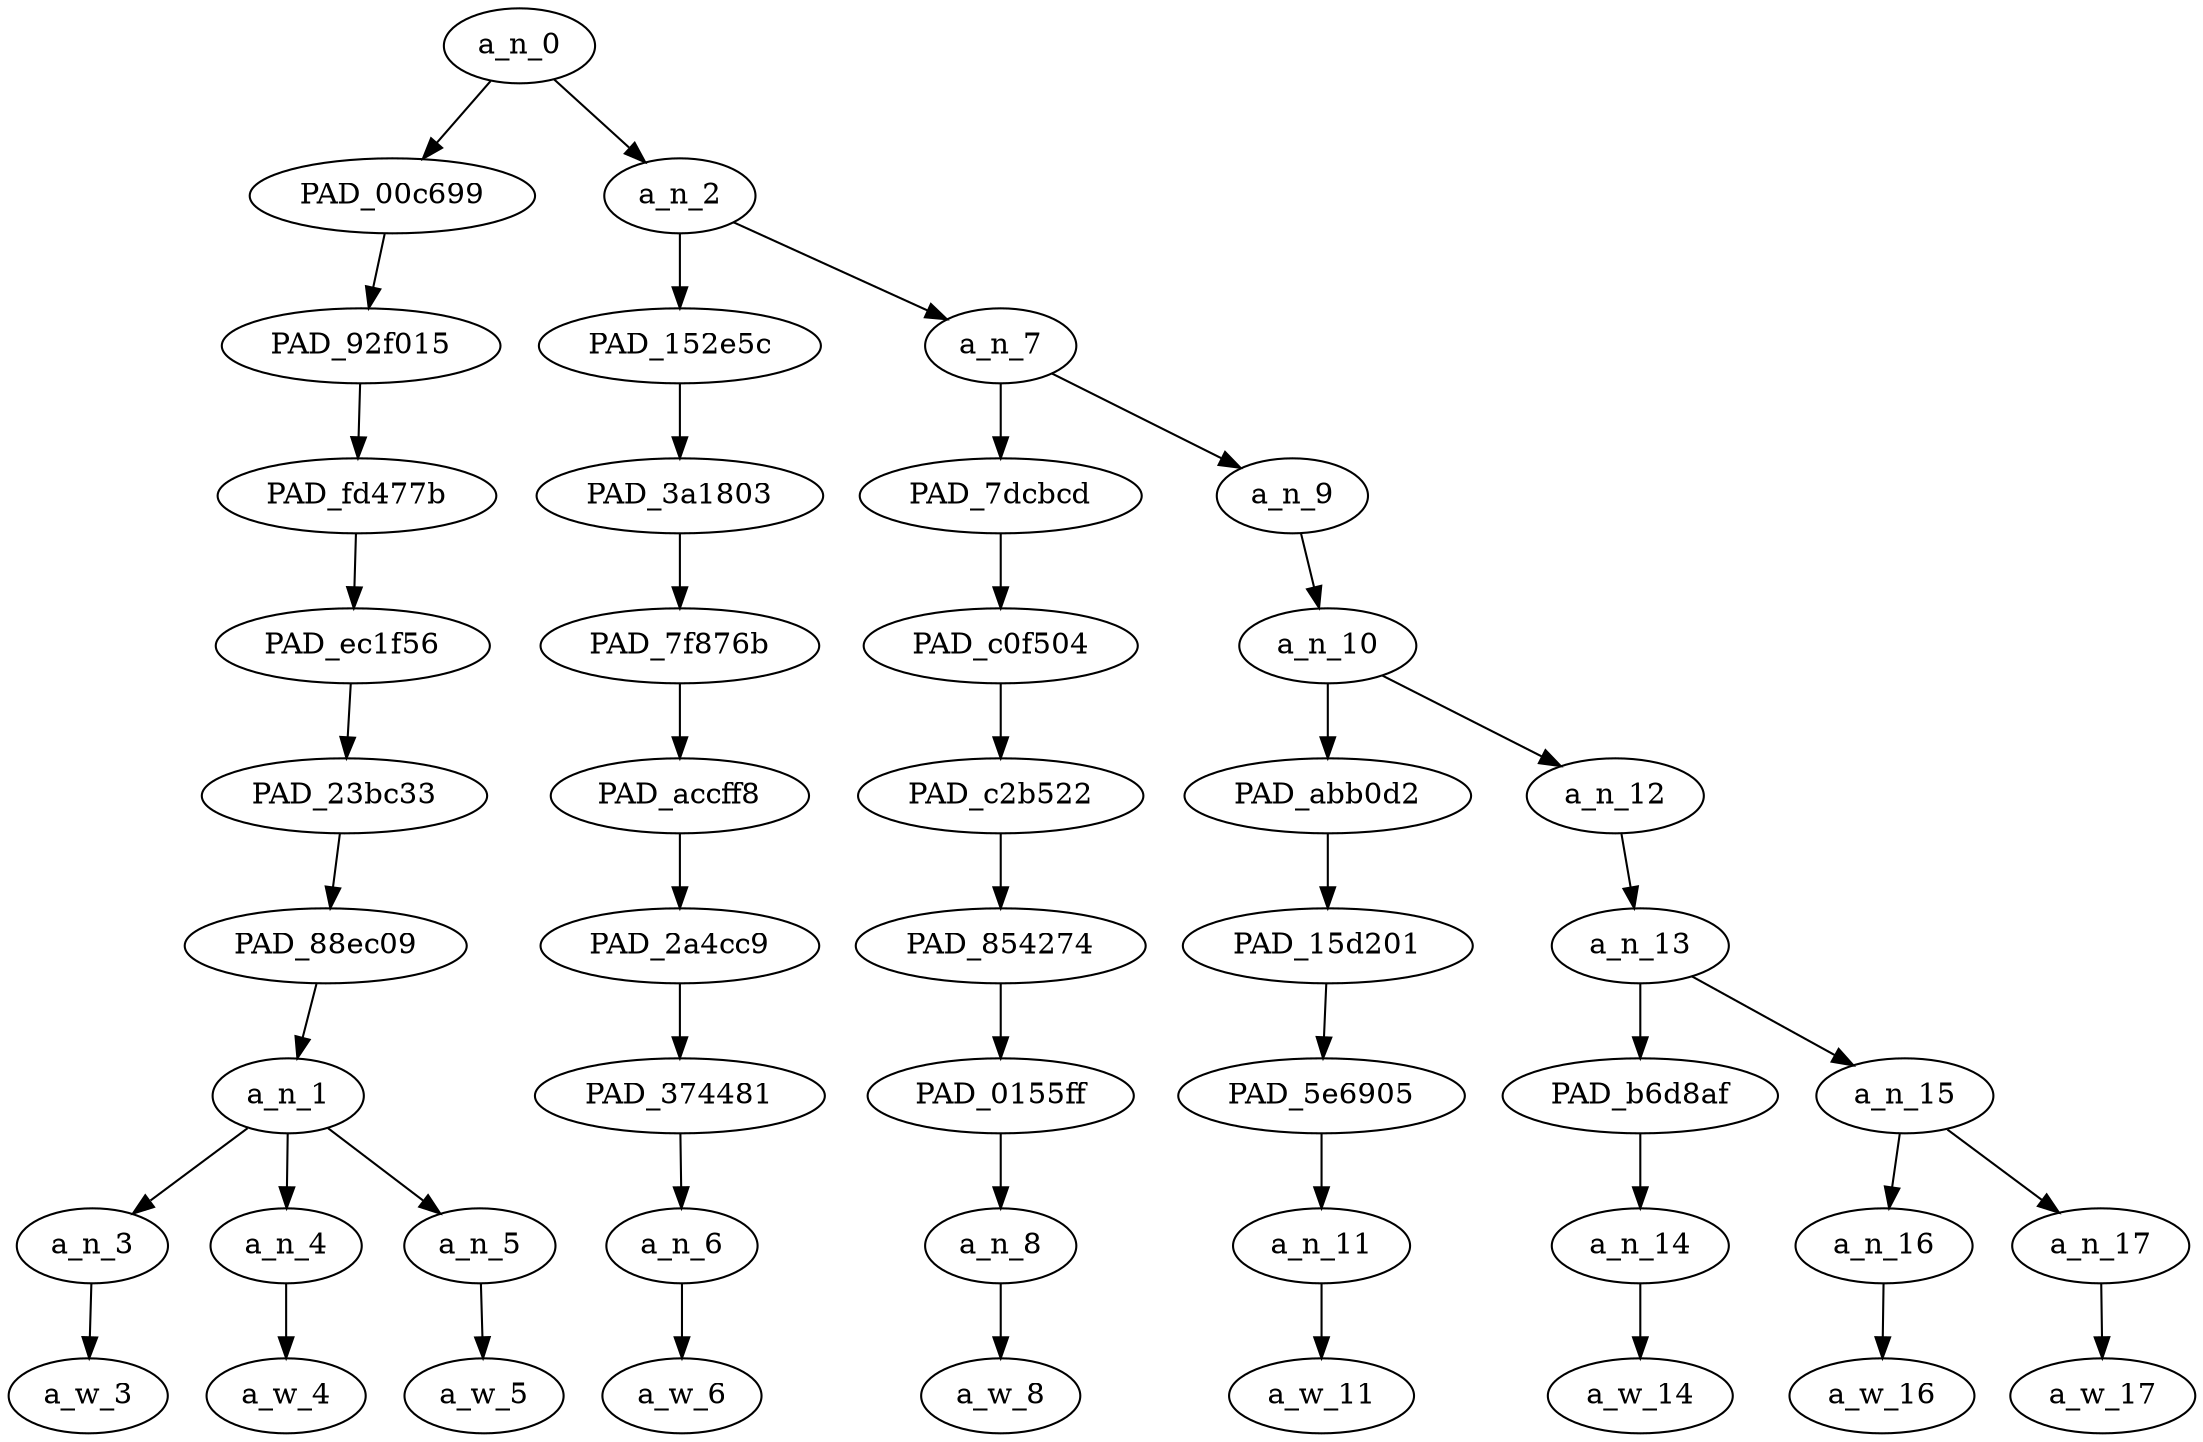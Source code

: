 strict digraph "" {
	a_n_0	[div_dir=1,
		index=0,
		level=9,
		pos="2.484375,9!",
		text_span="[0, 1, 2, 3, 4, 5, 6, 7, 8]",
		value=0.99999997];
	PAD_00c699	[div_dir=-1,
		index=0,
		level=8,
		pos="1.0,8!",
		text_span="[0, 1, 2]",
		value=0.46199119];
	a_n_0 -> PAD_00c699;
	a_n_2	[div_dir=1,
		index=1,
		level=8,
		pos="3.96875,8!",
		text_span="[3, 4, 5, 6, 7, 8]",
		value=0.53724177];
	a_n_0 -> a_n_2;
	PAD_92f015	[div_dir=-1,
		index=0,
		level=7,
		pos="1.0,7!",
		text_span="[0, 1, 2]",
		value=0.46199119];
	PAD_00c699 -> PAD_92f015;
	PAD_fd477b	[div_dir=-1,
		index=0,
		level=6,
		pos="1.0,6!",
		text_span="[0, 1, 2]",
		value=0.46199119];
	PAD_92f015 -> PAD_fd477b;
	PAD_ec1f56	[div_dir=-1,
		index=0,
		level=5,
		pos="1.0,5!",
		text_span="[0, 1, 2]",
		value=0.46199119];
	PAD_fd477b -> PAD_ec1f56;
	PAD_23bc33	[div_dir=-1,
		index=0,
		level=4,
		pos="1.0,4!",
		text_span="[0, 1, 2]",
		value=0.46199119];
	PAD_ec1f56 -> PAD_23bc33;
	PAD_88ec09	[div_dir=-1,
		index=0,
		level=3,
		pos="1.0,3!",
		text_span="[0, 1, 2]",
		value=0.46199119];
	PAD_23bc33 -> PAD_88ec09;
	a_n_1	[div_dir=-1,
		index=0,
		level=2,
		pos="1.0,2!",
		text_span="[0, 1, 2]",
		value=0.46199119];
	PAD_88ec09 -> a_n_1;
	a_n_3	[div_dir=1,
		index=0,
		level=1,
		pos="0.0,1!",
		text_span="[0]",
		value=0.17600898];
	a_n_1 -> a_n_3;
	a_n_4	[div_dir=-1,
		index=1,
		level=1,
		pos="1.0,1!",
		text_span="[1]",
		value=0.15147179];
	a_n_1 -> a_n_4;
	a_n_5	[div_dir=-1,
		index=2,
		level=1,
		pos="2.0,1!",
		text_span="[2]",
		value=0.13446196];
	a_n_1 -> a_n_5;
	a_w_3	[div_dir=0,
		index=0,
		level=0,
		pos="0,0!",
		text_span="[0]",
		value="<user>"];
	a_n_3 -> a_w_3;
	a_w_4	[div_dir=0,
		index=1,
		level=0,
		pos="1,0!",
		text_span="[1]",
		value=god];
	a_n_4 -> a_w_4;
	a_w_5	[div_dir=0,
		index=2,
		level=0,
		pos="2,0!",
		text_span="[2]",
		value=speed];
	a_n_5 -> a_w_5;
	PAD_152e5c	[div_dir=1,
		index=1,
		level=7,
		pos="3.0,7!",
		text_span="[3]",
		value=0.08710744];
	a_n_2 -> PAD_152e5c;
	a_n_7	[div_dir=1,
		index=2,
		level=7,
		pos="4.9375,7!",
		text_span="[4, 5, 6, 7, 8]",
		value=0.44920347];
	a_n_2 -> a_n_7;
	PAD_3a1803	[div_dir=1,
		index=1,
		level=6,
		pos="3.0,6!",
		text_span="[3]",
		value=0.08710744];
	PAD_152e5c -> PAD_3a1803;
	PAD_7f876b	[div_dir=1,
		index=1,
		level=5,
		pos="3.0,5!",
		text_span="[3]",
		value=0.08710744];
	PAD_3a1803 -> PAD_7f876b;
	PAD_accff8	[div_dir=1,
		index=1,
		level=4,
		pos="3.0,4!",
		text_span="[3]",
		value=0.08710744];
	PAD_7f876b -> PAD_accff8;
	PAD_2a4cc9	[div_dir=1,
		index=1,
		level=3,
		pos="3.0,3!",
		text_span="[3]",
		value=0.08710744];
	PAD_accff8 -> PAD_2a4cc9;
	PAD_374481	[div_dir=1,
		index=1,
		level=2,
		pos="3.0,2!",
		text_span="[3]",
		value=0.08710744];
	PAD_2a4cc9 -> PAD_374481;
	a_n_6	[div_dir=1,
		index=3,
		level=1,
		pos="3.0,1!",
		text_span="[3]",
		value=0.08710744];
	PAD_374481 -> a_n_6;
	a_w_6	[div_dir=0,
		index=3,
		level=0,
		pos="3,0!",
		text_span="[3]",
		value=to];
	a_n_6 -> a_w_6;
	PAD_7dcbcd	[div_dir=-1,
		index=2,
		level=6,
		pos="4.0,6!",
		text_span="[4]",
		value=0.09990151];
	a_n_7 -> PAD_7dcbcd;
	a_n_9	[div_dir=1,
		index=3,
		level=6,
		pos="5.875,6!",
		text_span="[5, 6, 7, 8]",
		value=0.34849975];
	a_n_7 -> a_n_9;
	PAD_c0f504	[div_dir=-1,
		index=2,
		level=5,
		pos="4.0,5!",
		text_span="[4]",
		value=0.09990151];
	PAD_7dcbcd -> PAD_c0f504;
	PAD_c2b522	[div_dir=-1,
		index=2,
		level=4,
		pos="4.0,4!",
		text_span="[4]",
		value=0.09990151];
	PAD_c0f504 -> PAD_c2b522;
	PAD_854274	[div_dir=-1,
		index=2,
		level=3,
		pos="4.0,3!",
		text_span="[4]",
		value=0.09990151];
	PAD_c2b522 -> PAD_854274;
	PAD_0155ff	[div_dir=-1,
		index=2,
		level=2,
		pos="4.0,2!",
		text_span="[4]",
		value=0.09990151];
	PAD_854274 -> PAD_0155ff;
	a_n_8	[div_dir=-1,
		index=4,
		level=1,
		pos="4.0,1!",
		text_span="[4]",
		value=0.09990151];
	PAD_0155ff -> a_n_8;
	a_w_8	[div_dir=0,
		index=4,
		level=0,
		pos="4,0!",
		text_span="[4]",
		value=whoever];
	a_n_8 -> a_w_8;
	a_n_10	[div_dir=1,
		index=3,
		level=5,
		pos="5.875,5!",
		text_span="[5, 6, 7, 8]",
		value=0.34748757];
	a_n_9 -> a_n_10;
	PAD_abb0d2	[div_dir=1,
		index=3,
		level=4,
		pos="5.0,4!",
		text_span="[5]",
		value=0.08634276];
	a_n_10 -> PAD_abb0d2;
	a_n_12	[div_dir=1,
		index=4,
		level=4,
		pos="6.75,4!",
		text_span="[6, 7, 8]",
		value=0.26013262];
	a_n_10 -> a_n_12;
	PAD_15d201	[div_dir=1,
		index=3,
		level=3,
		pos="5.0,3!",
		text_span="[5]",
		value=0.08634276];
	PAD_abb0d2 -> PAD_15d201;
	PAD_5e6905	[div_dir=1,
		index=3,
		level=2,
		pos="5.0,2!",
		text_span="[5]",
		value=0.08634276];
	PAD_15d201 -> PAD_5e6905;
	a_n_11	[div_dir=1,
		index=5,
		level=1,
		pos="5.0,1!",
		text_span="[5]",
		value=0.08634276];
	PAD_5e6905 -> a_n_11;
	a_w_11	[div_dir=0,
		index=5,
		level=0,
		pos="5,0!",
		text_span="[5]",
		value=has];
	a_n_11 -> a_w_11;
	a_n_13	[div_dir=1,
		index=4,
		level=3,
		pos="6.75,3!",
		text_span="[6, 7, 8]",
		value=0.25928905];
	a_n_12 -> a_n_13;
	PAD_b6d8af	[div_dir=1,
		index=4,
		level=2,
		pos="6.0,2!",
		text_span="[6]",
		value=0.06739540];
	a_n_13 -> PAD_b6d8af;
	a_n_15	[div_dir=1,
		index=5,
		level=2,
		pos="7.5,2!",
		text_span="[7, 8]",
		value=0.19105009];
	a_n_13 -> a_n_15;
	a_n_14	[div_dir=1,
		index=6,
		level=1,
		pos="6.0,1!",
		text_span="[6]",
		value=0.06739540];
	PAD_b6d8af -> a_n_14;
	a_w_14	[div_dir=0,
		index=6,
		level=0,
		pos="6,0!",
		text_span="[6]",
		value=to1];
	a_n_14 -> a_w_14;
	a_n_16	[div_dir=1,
		index=7,
		level=1,
		pos="7.0,1!",
		text_span="[7]",
		value=0.10517801];
	a_n_15 -> a_n_16;
	a_n_17	[div_dir=1,
		index=8,
		level=1,
		pos="8.0,1!",
		text_span="[8]",
		value=0.08515904];
	a_n_15 -> a_n_17;
	a_w_16	[div_dir=0,
		index=7,
		level=0,
		pos="7,0!",
		text_span="[7]",
		value=interview];
	a_n_16 -> a_w_16;
	a_w_17	[div_dir=0,
		index=8,
		level=0,
		pos="8,0!",
		text_span="[8]",
		value=him];
	a_n_17 -> a_w_17;
}
